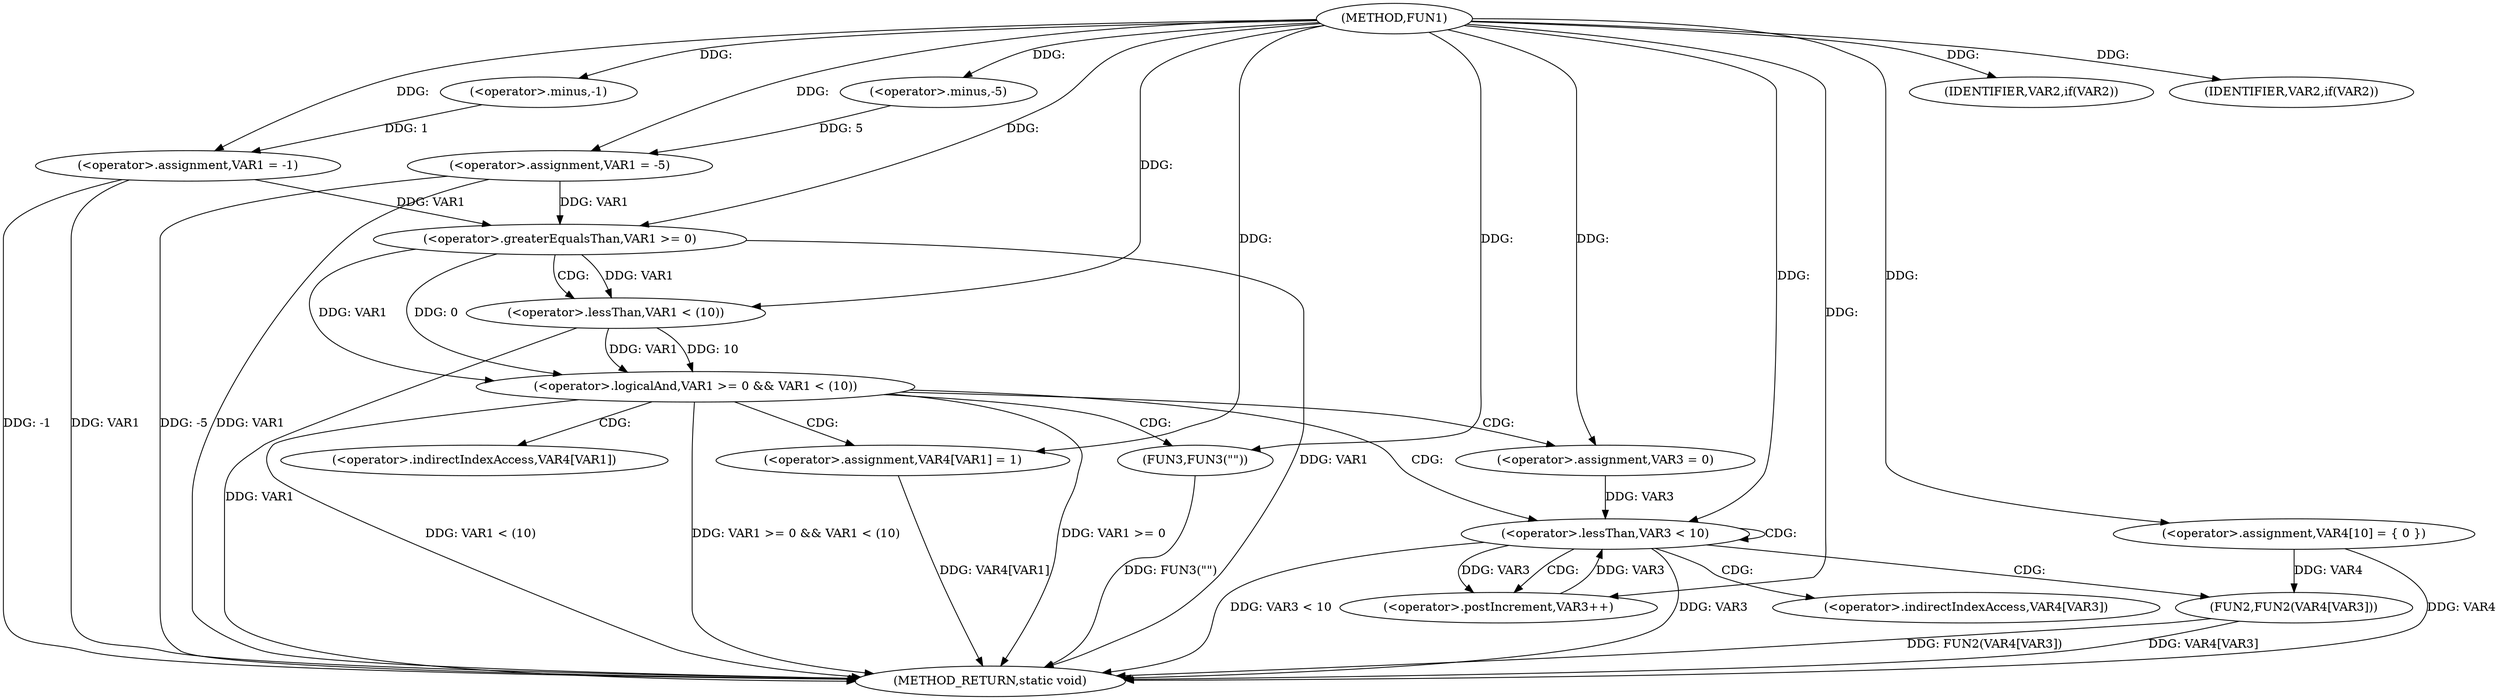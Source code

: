 digraph FUN1 {  
"1000100" [label = "(METHOD,FUN1)" ]
"1000154" [label = "(METHOD_RETURN,static void)" ]
"1000103" [label = "(<operator>.assignment,VAR1 = -1)" ]
"1000105" [label = "(<operator>.minus,-1)" ]
"1000108" [label = "(IDENTIFIER,VAR2,if(VAR2))" ]
"1000110" [label = "(<operator>.assignment,VAR1 = -5)" ]
"1000112" [label = "(<operator>.minus,-5)" ]
"1000115" [label = "(IDENTIFIER,VAR2,if(VAR2))" ]
"1000120" [label = "(<operator>.assignment,VAR4[10] = { 0 })" ]
"1000123" [label = "(<operator>.logicalAnd,VAR1 >= 0 && VAR1 < (10))" ]
"1000124" [label = "(<operator>.greaterEqualsThan,VAR1 >= 0)" ]
"1000127" [label = "(<operator>.lessThan,VAR1 < (10))" ]
"1000131" [label = "(<operator>.assignment,VAR4[VAR1] = 1)" ]
"1000137" [label = "(<operator>.assignment,VAR3 = 0)" ]
"1000140" [label = "(<operator>.lessThan,VAR3 < 10)" ]
"1000143" [label = "(<operator>.postIncrement,VAR3++)" ]
"1000146" [label = "(FUN2,FUN2(VAR4[VAR3]))" ]
"1000152" [label = "(FUN3,FUN3(\"\"))" ]
"1000132" [label = "(<operator>.indirectIndexAccess,VAR4[VAR1])" ]
"1000147" [label = "(<operator>.indirectIndexAccess,VAR4[VAR3])" ]
  "1000124" -> "1000154"  [ label = "DDG: VAR1"] 
  "1000103" -> "1000154"  [ label = "DDG: VAR1"] 
  "1000103" -> "1000154"  [ label = "DDG: -1"] 
  "1000120" -> "1000154"  [ label = "DDG: VAR4"] 
  "1000123" -> "1000154"  [ label = "DDG: VAR1 < (10)"] 
  "1000110" -> "1000154"  [ label = "DDG: -5"] 
  "1000127" -> "1000154"  [ label = "DDG: VAR1"] 
  "1000146" -> "1000154"  [ label = "DDG: FUN2(VAR4[VAR3])"] 
  "1000123" -> "1000154"  [ label = "DDG: VAR1 >= 0 && VAR1 < (10)"] 
  "1000131" -> "1000154"  [ label = "DDG: VAR4[VAR1]"] 
  "1000140" -> "1000154"  [ label = "DDG: VAR3"] 
  "1000140" -> "1000154"  [ label = "DDG: VAR3 < 10"] 
  "1000152" -> "1000154"  [ label = "DDG: FUN3(\"\")"] 
  "1000146" -> "1000154"  [ label = "DDG: VAR4[VAR3]"] 
  "1000110" -> "1000154"  [ label = "DDG: VAR1"] 
  "1000123" -> "1000154"  [ label = "DDG: VAR1 >= 0"] 
  "1000105" -> "1000103"  [ label = "DDG: 1"] 
  "1000100" -> "1000103"  [ label = "DDG: "] 
  "1000100" -> "1000105"  [ label = "DDG: "] 
  "1000100" -> "1000108"  [ label = "DDG: "] 
  "1000112" -> "1000110"  [ label = "DDG: 5"] 
  "1000100" -> "1000110"  [ label = "DDG: "] 
  "1000100" -> "1000112"  [ label = "DDG: "] 
  "1000100" -> "1000115"  [ label = "DDG: "] 
  "1000100" -> "1000120"  [ label = "DDG: "] 
  "1000124" -> "1000123"  [ label = "DDG: VAR1"] 
  "1000124" -> "1000123"  [ label = "DDG: 0"] 
  "1000103" -> "1000124"  [ label = "DDG: VAR1"] 
  "1000110" -> "1000124"  [ label = "DDG: VAR1"] 
  "1000100" -> "1000124"  [ label = "DDG: "] 
  "1000127" -> "1000123"  [ label = "DDG: VAR1"] 
  "1000127" -> "1000123"  [ label = "DDG: 10"] 
  "1000124" -> "1000127"  [ label = "DDG: VAR1"] 
  "1000100" -> "1000127"  [ label = "DDG: "] 
  "1000100" -> "1000131"  [ label = "DDG: "] 
  "1000100" -> "1000137"  [ label = "DDG: "] 
  "1000143" -> "1000140"  [ label = "DDG: VAR3"] 
  "1000137" -> "1000140"  [ label = "DDG: VAR3"] 
  "1000100" -> "1000140"  [ label = "DDG: "] 
  "1000140" -> "1000143"  [ label = "DDG: VAR3"] 
  "1000100" -> "1000143"  [ label = "DDG: "] 
  "1000120" -> "1000146"  [ label = "DDG: VAR4"] 
  "1000100" -> "1000152"  [ label = "DDG: "] 
  "1000123" -> "1000131"  [ label = "CDG: "] 
  "1000123" -> "1000132"  [ label = "CDG: "] 
  "1000123" -> "1000137"  [ label = "CDG: "] 
  "1000123" -> "1000152"  [ label = "CDG: "] 
  "1000123" -> "1000140"  [ label = "CDG: "] 
  "1000124" -> "1000127"  [ label = "CDG: "] 
  "1000140" -> "1000143"  [ label = "CDG: "] 
  "1000140" -> "1000147"  [ label = "CDG: "] 
  "1000140" -> "1000146"  [ label = "CDG: "] 
  "1000140" -> "1000140"  [ label = "CDG: "] 
}
